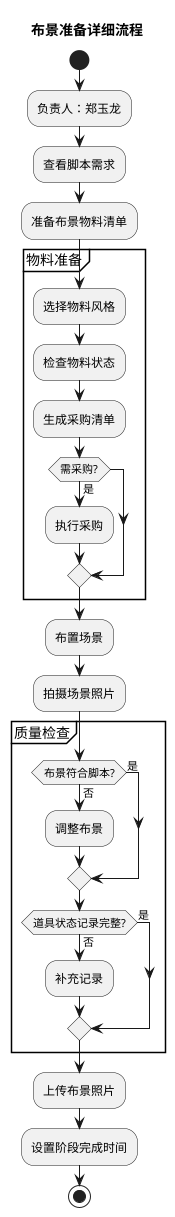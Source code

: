 @startuml scene_prep.puml

title 布景准备详细流程

start

:负责人：郑玉龙;

:查看脚本需求;
:准备布景物料清单;

partition "物料准备" {
  :选择物料风格;
  :检查物料状态;
  :生成采购清单;
  if (需采购?) then (是)
    :执行采购;
  endif
}

:布置场景;
:拍摄场景照片;

partition "质量检查" {
  if (布景符合脚本?) then (是)
  else (否)
    :调整布景;
  endif
  
  if (道具状态记录完整?) then (是)
  else (否)
    :补充记录;
  endif
}

:上传布景照片;
:设置阶段完成时间;

stop

@enduml